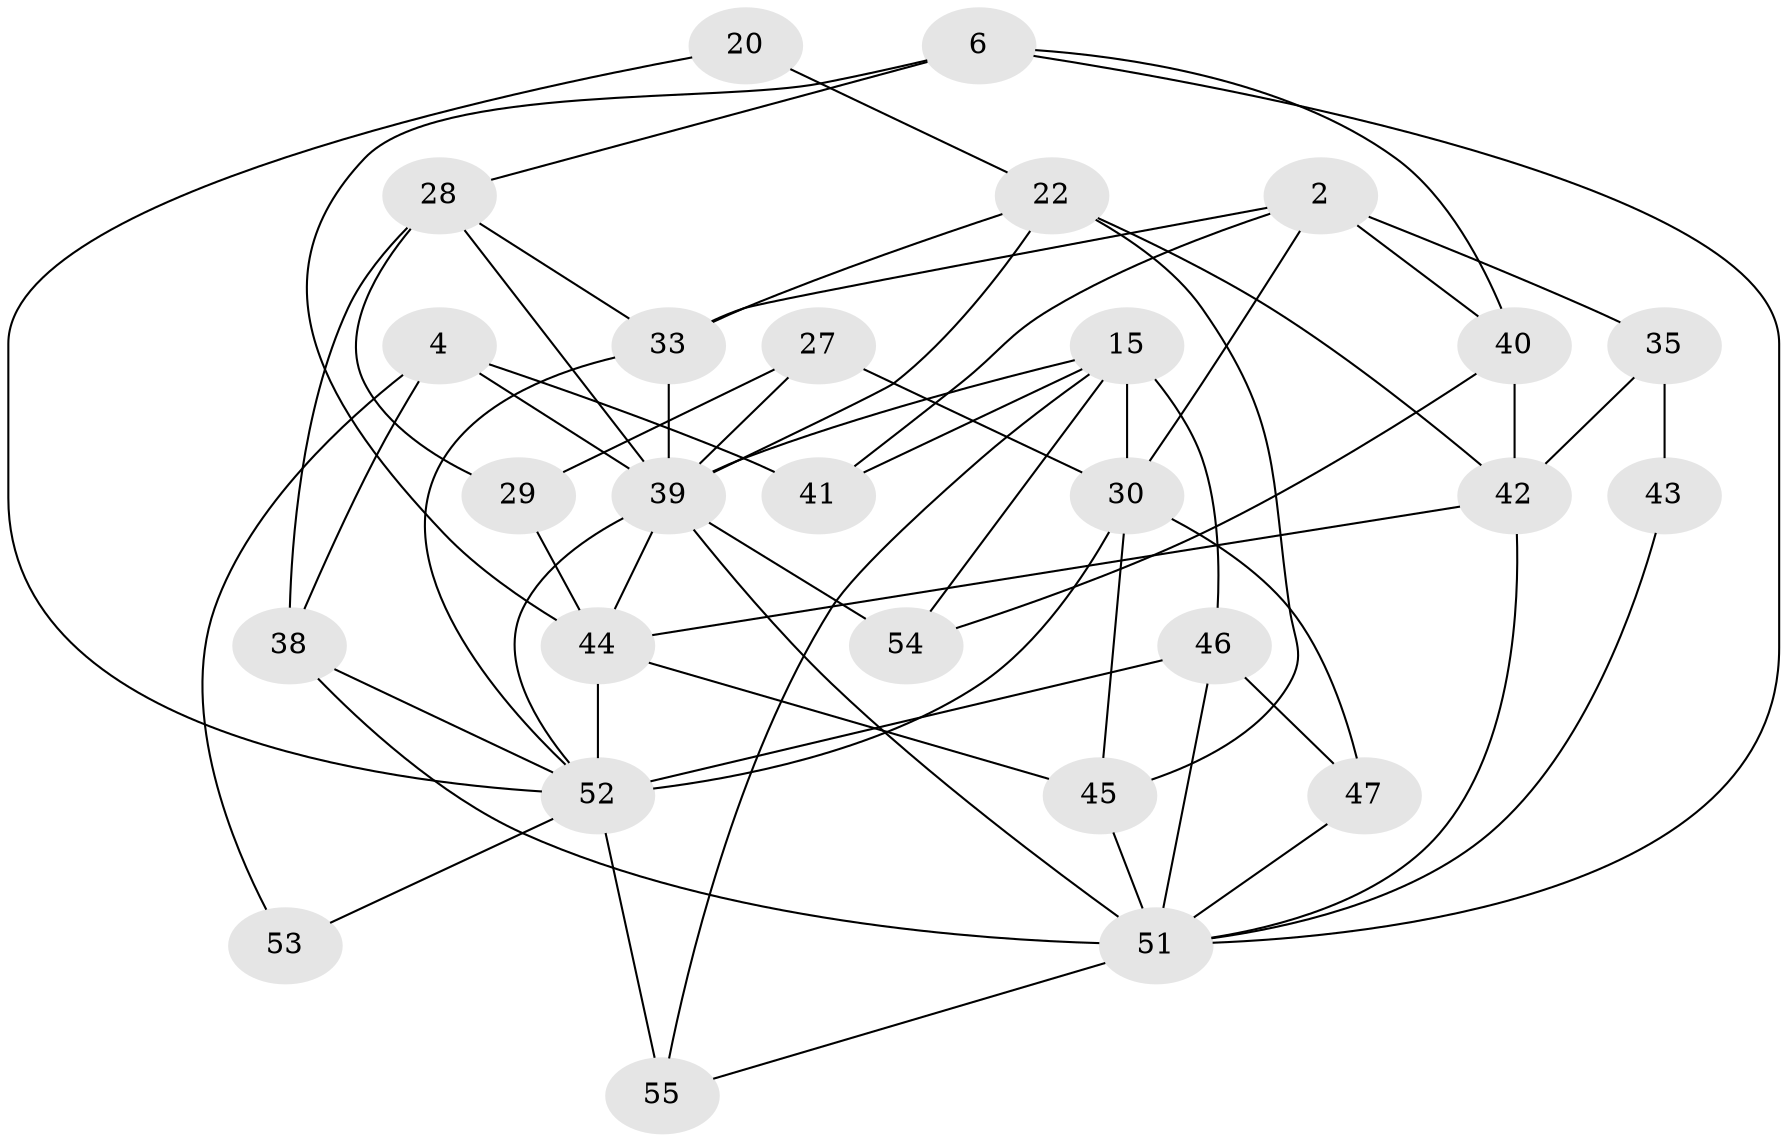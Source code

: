 // original degree distribution, {6: 0.07272727272727272, 7: 0.05454545454545454, 3: 0.2909090909090909, 5: 0.16363636363636364, 2: 0.12727272727272726, 4: 0.2727272727272727, 8: 0.01818181818181818}
// Generated by graph-tools (version 1.1) at 2025/51/03/09/25 04:51:14]
// undirected, 27 vertices, 61 edges
graph export_dot {
graph [start="1"]
  node [color=gray90,style=filled];
  2;
  4;
  6;
  15 [super="+13+8"];
  20;
  22;
  27;
  28 [super="+25"];
  29;
  30 [super="+1"];
  33;
  35 [super="+19"];
  38 [super="+9"];
  39 [super="+12+34+16+37"];
  40 [super="+31"];
  41;
  42 [super="+7"];
  43;
  44 [super="+11+36+10"];
  45 [super="+24"];
  46 [super="+26"];
  47 [super="+5"];
  51 [super="+32+49+50"];
  52 [super="+48+21"];
  53;
  54;
  55 [super="+18"];
  2 -- 33;
  2 -- 30 [weight=2];
  2 -- 35 [weight=2];
  2 -- 41;
  2 -- 40;
  4 -- 38 [weight=2];
  4 -- 41;
  4 -- 53;
  4 -- 39;
  6 -- 40;
  6 -- 28;
  6 -- 44;
  6 -- 51;
  15 -- 30 [weight=2];
  15 -- 54;
  15 -- 46;
  15 -- 41;
  15 -- 55;
  15 -- 39 [weight=2];
  20 -- 22;
  20 -- 52;
  22 -- 33;
  22 -- 45 [weight=2];
  22 -- 42;
  22 -- 39;
  27 -- 30 [weight=2];
  27 -- 29;
  27 -- 39;
  28 -- 29 [weight=2];
  28 -- 33;
  28 -- 38;
  28 -- 39;
  29 -- 44;
  30 -- 47 [weight=2];
  30 -- 45;
  30 -- 52 [weight=2];
  33 -- 52;
  33 -- 39;
  35 -- 43 [weight=2];
  35 -- 42;
  38 -- 51 [weight=2];
  38 -- 52;
  39 -- 44;
  39 -- 52;
  39 -- 54;
  39 -- 51 [weight=2];
  40 -- 54 [weight=2];
  40 -- 42 [weight=2];
  42 -- 44;
  42 -- 51;
  43 -- 51;
  44 -- 52;
  44 -- 45 [weight=3];
  45 -- 51;
  46 -- 47;
  46 -- 52 [weight=2];
  46 -- 51 [weight=2];
  47 -- 51;
  51 -- 55;
  52 -- 55 [weight=2];
  52 -- 53;
}

